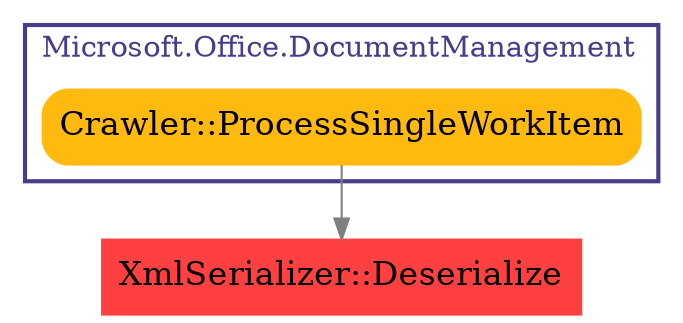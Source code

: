 digraph G {
node [fontsize = 16];
0 [label="XmlSerializer::Deserialize", shape="box", style="filled", fillcolor="brown1", color="brown1"];
subgraph cluster_0 {
label="Microsoft.Office.DocumentManagement";
color=darkslateblue;
fontcolor=darkslateblue;
penwidth=2;
labeljust=l;
1 [label="Crawler::ProcessSingleWorkItem", shape="box", style="filled, rounded", fillcolor="darkgoldenrod1", color="darkgoldenrod1"];
}
1 -> 0 [color="gray50"];
}
